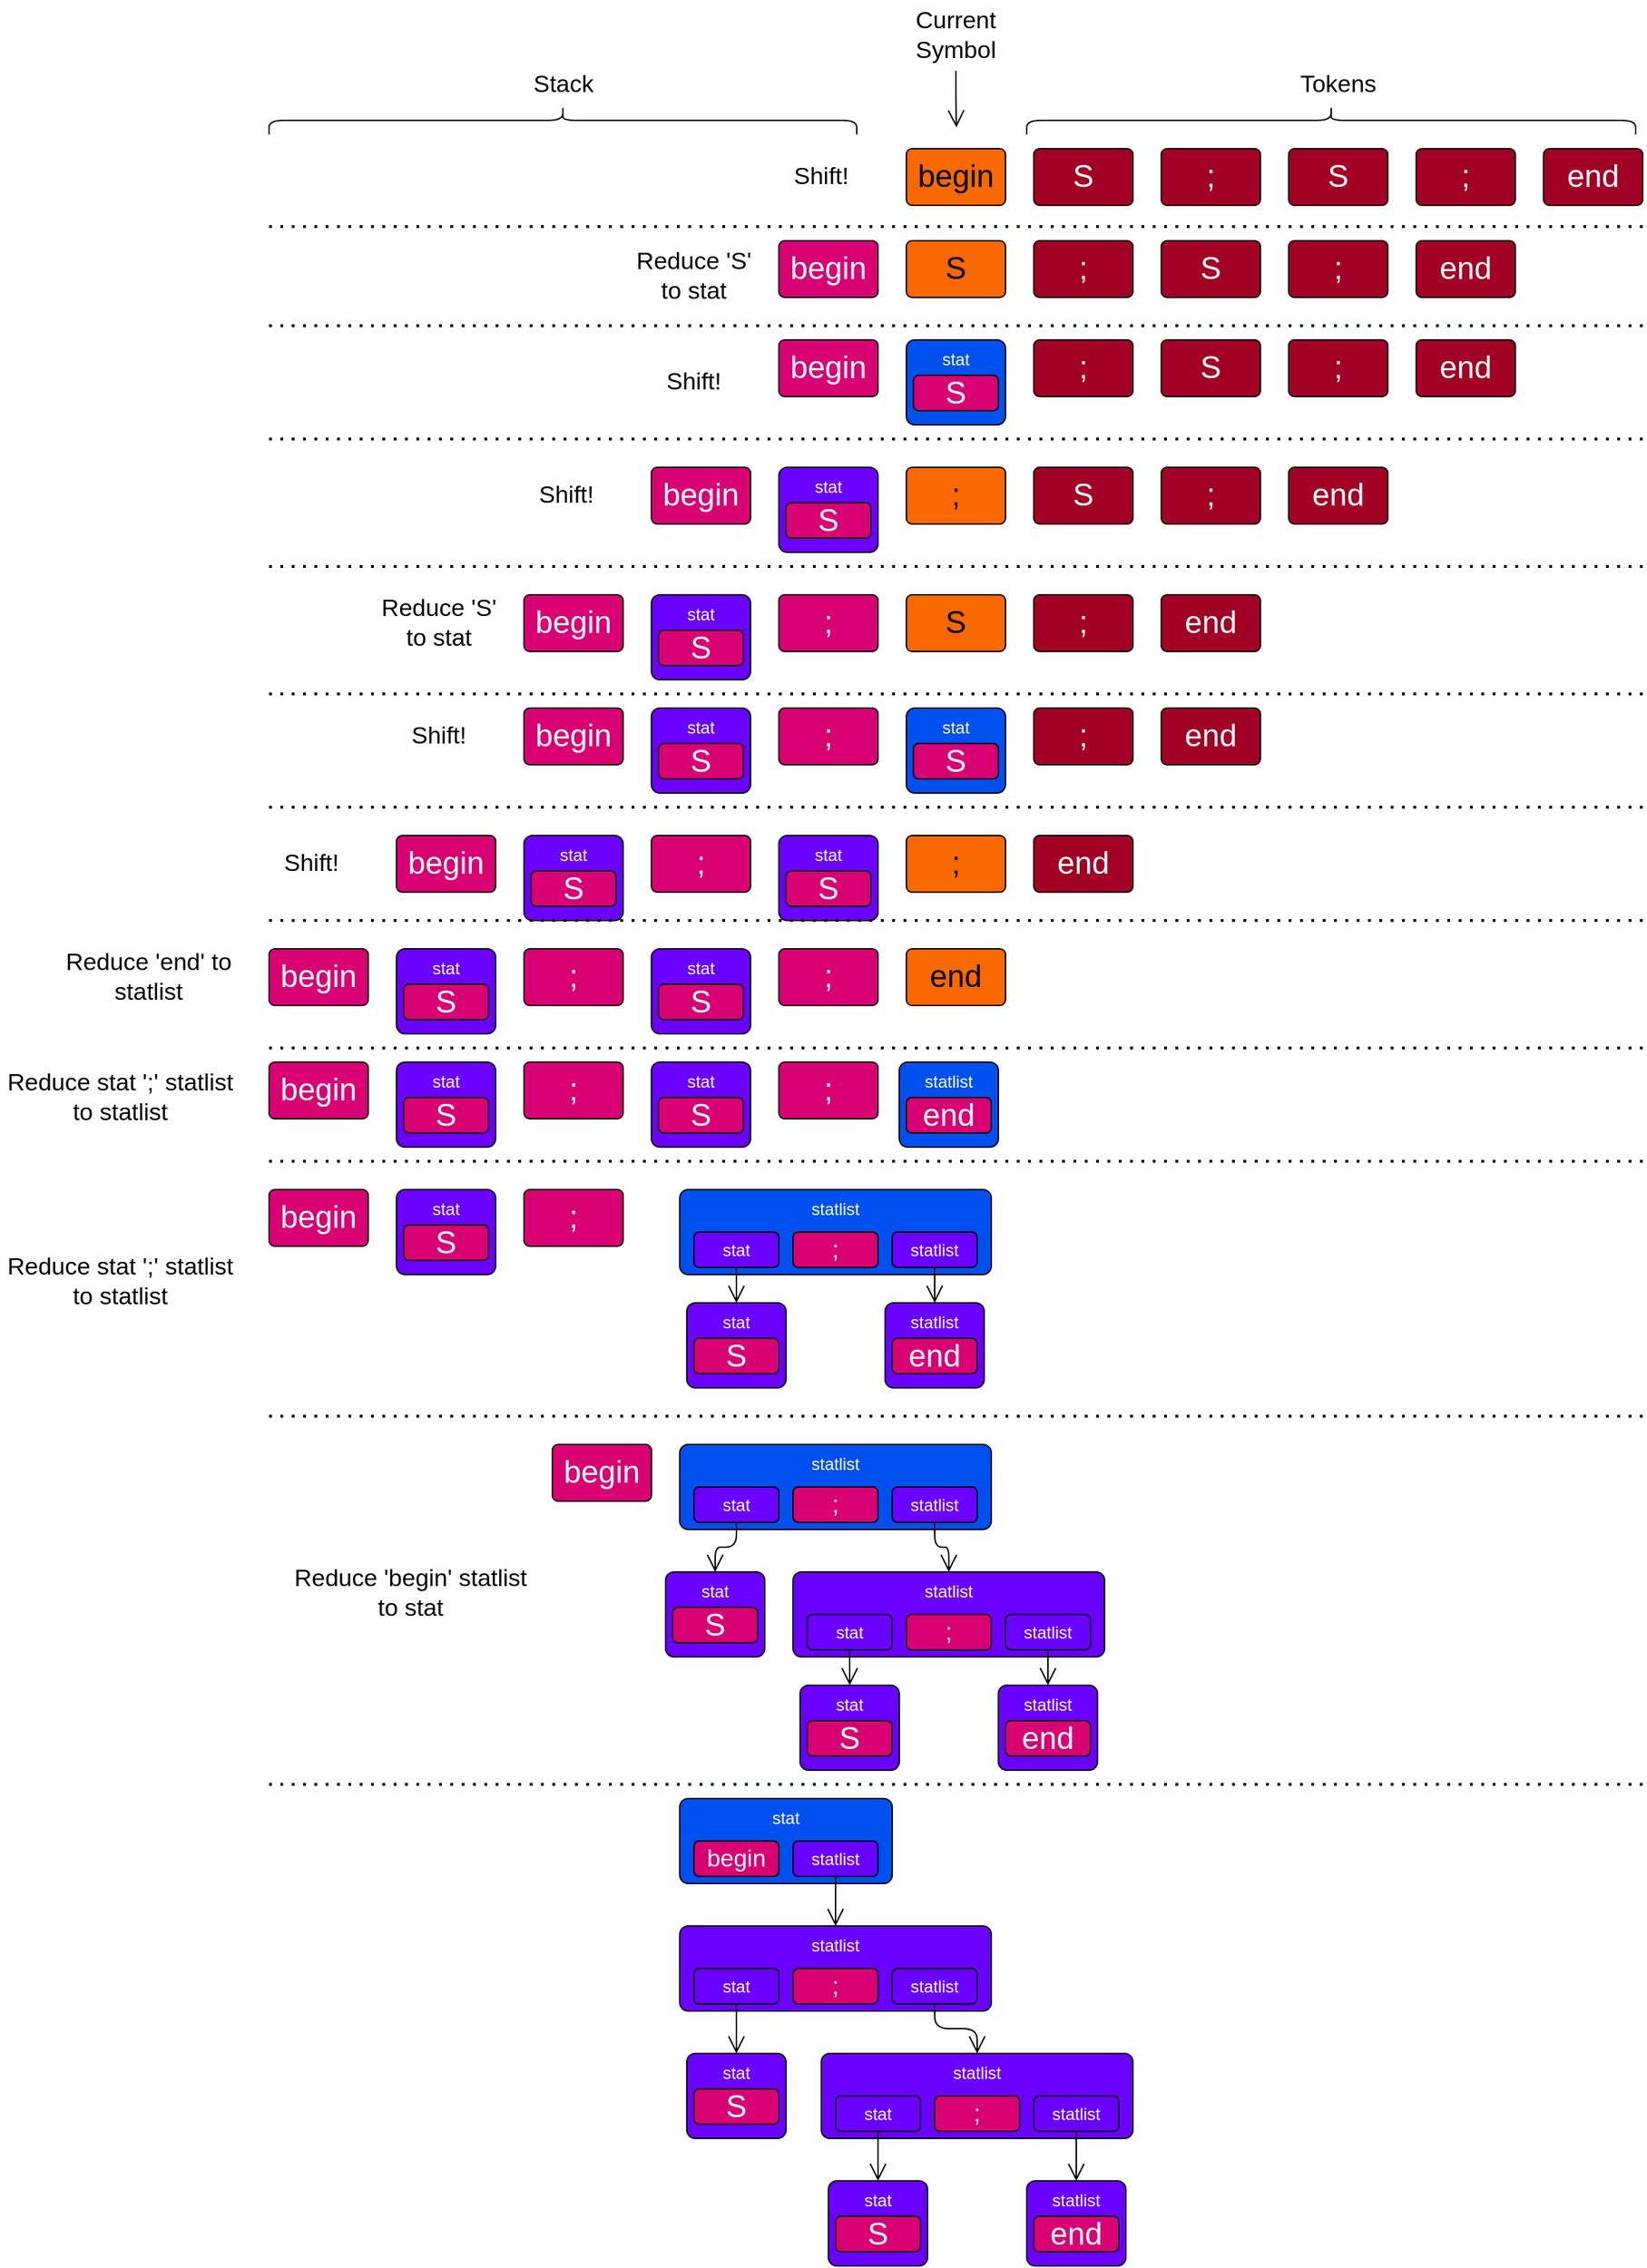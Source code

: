 <mxfile>
    <diagram id="eis0ousjy2yVJXxXQW8T" name="Page-1">
        <mxGraphModel dx="2656" dy="2650" grid="1" gridSize="10" guides="1" tooltips="1" connect="1" arrows="1" fold="1" page="1" pageScale="1" pageWidth="850" pageHeight="1100" math="0" shadow="0">
            <root>
                <mxCell id="0"/>
                <mxCell id="1" parent="0"/>
                <mxCell id="3" value="begin" style="rounded=1;whiteSpace=wrap;html=1;verticalAlign=middle;arcSize=10;fillColor=#fa6800;fontColor=#000000;fontSize=22;strokeColor=#000000;" vertex="1" parent="1">
                    <mxGeometry x="330" y="35" width="70" height="40" as="geometry"/>
                </mxCell>
                <mxCell id="4" value="S" style="rounded=1;whiteSpace=wrap;html=1;verticalAlign=middle;arcSize=10;fillColor=#a20025;fontColor=#ffffff;fontSize=22;strokeColor=#000000;" vertex="1" parent="1">
                    <mxGeometry x="420" y="35" width="70" height="40" as="geometry"/>
                </mxCell>
                <mxCell id="5" value=";" style="rounded=1;whiteSpace=wrap;html=1;verticalAlign=middle;arcSize=10;fillColor=#a20025;fontColor=#ffffff;fontSize=22;strokeColor=#000000;" vertex="1" parent="1">
                    <mxGeometry x="510" y="35" width="70" height="40" as="geometry"/>
                </mxCell>
                <mxCell id="6" value="S" style="rounded=1;whiteSpace=wrap;html=1;verticalAlign=middle;arcSize=10;fillColor=#a20025;fontColor=#ffffff;fontSize=22;strokeColor=#000000;" vertex="1" parent="1">
                    <mxGeometry x="600" y="35" width="70" height="40" as="geometry"/>
                </mxCell>
                <mxCell id="7" value=";" style="rounded=1;whiteSpace=wrap;html=1;verticalAlign=middle;arcSize=10;fillColor=#a20025;fontColor=#ffffff;fontSize=22;strokeColor=#000000;" vertex="1" parent="1">
                    <mxGeometry x="690" y="35" width="70" height="40" as="geometry"/>
                </mxCell>
                <mxCell id="8" value="end" style="rounded=1;whiteSpace=wrap;html=1;verticalAlign=middle;arcSize=10;fillColor=#a20025;fontColor=#ffffff;fontSize=22;strokeColor=#000000;" vertex="1" parent="1">
                    <mxGeometry x="780" y="35" width="70" height="40" as="geometry"/>
                </mxCell>
                <mxCell id="9" value="" style="shape=curlyBracket;whiteSpace=wrap;html=1;rounded=1;flipH=1;fontSize=17;verticalAlign=middle;rotation=-90;strokeColor=#000000;" vertex="1" parent="1">
                    <mxGeometry x="620" y="-200" width="20" height="430" as="geometry"/>
                </mxCell>
                <mxCell id="10" value="Tokens" style="text;html=1;fillColor=none;align=center;verticalAlign=middle;whiteSpace=wrap;rounded=0;fontSize=17;" vertex="1" parent="1">
                    <mxGeometry x="605" y="-20" width="60" height="20" as="geometry"/>
                </mxCell>
                <mxCell id="11" value="Stack" style="text;html=1;fillColor=none;align=center;verticalAlign=middle;whiteSpace=wrap;rounded=0;fontSize=17;" vertex="1" parent="1">
                    <mxGeometry x="57.5" y="-20" width="60" height="20" as="geometry"/>
                </mxCell>
                <mxCell id="12" value="" style="shape=curlyBracket;whiteSpace=wrap;html=1;rounded=1;flipH=1;fontSize=17;verticalAlign=middle;rotation=-90;strokeColor=#000000;" vertex="1" parent="1">
                    <mxGeometry x="77.5" y="-192.5" width="20" height="415" as="geometry"/>
                </mxCell>
                <mxCell id="13" value="begin" style="rounded=1;whiteSpace=wrap;html=1;verticalAlign=middle;arcSize=10;fillColor=#d80073;fontColor=#ffffff;fontSize=22;strokeColor=#000000;" vertex="1" parent="1">
                    <mxGeometry x="240" y="100" width="70" height="40" as="geometry"/>
                </mxCell>
                <mxCell id="14" value="S" style="rounded=1;whiteSpace=wrap;html=1;verticalAlign=middle;arcSize=10;fillColor=#fa6800;fontColor=#000000;fontSize=22;strokeColor=#000000;" vertex="1" parent="1">
                    <mxGeometry x="330" y="100" width="70" height="40" as="geometry"/>
                </mxCell>
                <mxCell id="15" value=";" style="rounded=1;whiteSpace=wrap;html=1;verticalAlign=middle;arcSize=10;fillColor=#a20025;fontColor=#ffffff;fontSize=22;strokeColor=#000000;" vertex="1" parent="1">
                    <mxGeometry x="420" y="100" width="70" height="40" as="geometry"/>
                </mxCell>
                <mxCell id="16" value="S" style="rounded=1;whiteSpace=wrap;html=1;verticalAlign=middle;arcSize=10;fillColor=#a20025;fontColor=#ffffff;fontSize=22;strokeColor=#000000;" vertex="1" parent="1">
                    <mxGeometry x="510" y="100" width="70" height="40" as="geometry"/>
                </mxCell>
                <mxCell id="17" value=";" style="rounded=1;whiteSpace=wrap;html=1;verticalAlign=middle;arcSize=10;fillColor=#a20025;fontColor=#ffffff;fontSize=22;strokeColor=#000000;" vertex="1" parent="1">
                    <mxGeometry x="600" y="100" width="70" height="40" as="geometry"/>
                </mxCell>
                <mxCell id="18" value="end" style="rounded=1;whiteSpace=wrap;html=1;verticalAlign=middle;arcSize=10;fillColor=#a20025;fontColor=#ffffff;fontSize=22;strokeColor=#000000;" vertex="1" parent="1">
                    <mxGeometry x="690" y="100" width="70" height="40" as="geometry"/>
                </mxCell>
                <mxCell id="19" value="begin" style="rounded=1;whiteSpace=wrap;html=1;verticalAlign=middle;arcSize=10;fillColor=#d80073;fontColor=#ffffff;fontSize=22;strokeColor=#000000;" vertex="1" parent="1">
                    <mxGeometry x="240" y="170" width="70" height="40" as="geometry"/>
                </mxCell>
                <mxCell id="21" value=";" style="rounded=1;whiteSpace=wrap;html=1;verticalAlign=middle;arcSize=10;fillColor=#a20025;fontColor=#ffffff;fontSize=22;strokeColor=#000000;" vertex="1" parent="1">
                    <mxGeometry x="420" y="170" width="70" height="40" as="geometry"/>
                </mxCell>
                <mxCell id="22" value="S" style="rounded=1;whiteSpace=wrap;html=1;verticalAlign=middle;arcSize=10;fillColor=#a20025;fontColor=#ffffff;fontSize=22;strokeColor=#000000;" vertex="1" parent="1">
                    <mxGeometry x="510" y="170" width="70" height="40" as="geometry"/>
                </mxCell>
                <mxCell id="23" value=";" style="rounded=1;whiteSpace=wrap;html=1;verticalAlign=middle;arcSize=10;fillColor=#a20025;fontColor=#ffffff;fontSize=22;strokeColor=#000000;" vertex="1" parent="1">
                    <mxGeometry x="600" y="170" width="70" height="40" as="geometry"/>
                </mxCell>
                <mxCell id="24" value="end" style="rounded=1;whiteSpace=wrap;html=1;verticalAlign=middle;arcSize=10;fillColor=#a20025;fontColor=#ffffff;fontSize=22;strokeColor=#000000;" vertex="1" parent="1">
                    <mxGeometry x="690" y="170" width="70" height="40" as="geometry"/>
                </mxCell>
                <mxCell id="25" value="stat" style="rounded=1;whiteSpace=wrap;html=1;verticalAlign=top;arcSize=10;fillColor=#0050ef;fontColor=#ffffff;strokeColor=#000000;" vertex="1" parent="1">
                    <mxGeometry x="330" y="170" width="70" height="60" as="geometry"/>
                </mxCell>
                <mxCell id="26" value="S" style="rounded=1;whiteSpace=wrap;html=1;fillColor=#d80073;fontColor=#ffffff;fontSize=22;strokeColor=#000000;" vertex="1" parent="1">
                    <mxGeometry x="335" y="195" width="60" height="25" as="geometry"/>
                </mxCell>
                <mxCell id="27" value="begin" style="rounded=1;whiteSpace=wrap;html=1;verticalAlign=middle;arcSize=10;fillColor=#d80073;fontColor=#ffffff;fontSize=22;strokeColor=#000000;" vertex="1" parent="1">
                    <mxGeometry x="150" y="260" width="70" height="40" as="geometry"/>
                </mxCell>
                <mxCell id="28" value=";" style="rounded=1;whiteSpace=wrap;html=1;verticalAlign=middle;arcSize=10;fillColor=#fa6800;fontColor=#000000;fontSize=22;strokeColor=#000000;" vertex="1" parent="1">
                    <mxGeometry x="330" y="260" width="70" height="40" as="geometry"/>
                </mxCell>
                <mxCell id="29" value="S" style="rounded=1;whiteSpace=wrap;html=1;verticalAlign=middle;arcSize=10;fillColor=#a20025;fontColor=#ffffff;fontSize=22;strokeColor=#000000;" vertex="1" parent="1">
                    <mxGeometry x="420" y="260" width="70" height="40" as="geometry"/>
                </mxCell>
                <mxCell id="30" value=";" style="rounded=1;whiteSpace=wrap;html=1;verticalAlign=middle;arcSize=10;fillColor=#a20025;fontColor=#ffffff;fontSize=22;strokeColor=#000000;" vertex="1" parent="1">
                    <mxGeometry x="510" y="260" width="70" height="40" as="geometry"/>
                </mxCell>
                <mxCell id="31" value="end" style="rounded=1;whiteSpace=wrap;html=1;verticalAlign=middle;arcSize=10;fillColor=#a20025;fontColor=#ffffff;fontSize=22;strokeColor=#000000;" vertex="1" parent="1">
                    <mxGeometry x="600" y="260" width="70" height="40" as="geometry"/>
                </mxCell>
                <mxCell id="32" value="stat" style="rounded=1;whiteSpace=wrap;html=1;verticalAlign=top;arcSize=10;fillColor=#6a00ff;fontColor=#ffffff;strokeColor=#000000;" vertex="1" parent="1">
                    <mxGeometry x="240" y="260" width="70" height="60" as="geometry"/>
                </mxCell>
                <mxCell id="33" value="S" style="rounded=1;whiteSpace=wrap;html=1;fillColor=#d80073;fontColor=#ffffff;fontSize=22;strokeColor=#000000;" vertex="1" parent="1">
                    <mxGeometry x="245" y="285" width="60" height="25" as="geometry"/>
                </mxCell>
                <mxCell id="34" value="begin" style="rounded=1;whiteSpace=wrap;html=1;verticalAlign=middle;arcSize=10;fillColor=#d80073;fontColor=#ffffff;fontSize=22;strokeColor=#000000;" vertex="1" parent="1">
                    <mxGeometry x="60" y="350" width="70" height="40" as="geometry"/>
                </mxCell>
                <mxCell id="35" value=";" style="rounded=1;whiteSpace=wrap;html=1;verticalAlign=middle;arcSize=10;fillColor=#d80073;fontColor=#ffffff;fontSize=22;strokeColor=#000000;" vertex="1" parent="1">
                    <mxGeometry x="240" y="350" width="70" height="40" as="geometry"/>
                </mxCell>
                <mxCell id="36" value="S" style="rounded=1;whiteSpace=wrap;html=1;verticalAlign=middle;arcSize=10;fillColor=#fa6800;fontColor=#000000;fontSize=22;strokeColor=#000000;" vertex="1" parent="1">
                    <mxGeometry x="330" y="350" width="70" height="40" as="geometry"/>
                </mxCell>
                <mxCell id="37" value=";" style="rounded=1;whiteSpace=wrap;html=1;verticalAlign=middle;arcSize=10;fillColor=#a20025;fontColor=#ffffff;fontSize=22;strokeColor=#000000;" vertex="1" parent="1">
                    <mxGeometry x="420" y="350" width="70" height="40" as="geometry"/>
                </mxCell>
                <mxCell id="38" value="end" style="rounded=1;whiteSpace=wrap;html=1;verticalAlign=middle;arcSize=10;fillColor=#a20025;fontColor=#ffffff;fontSize=22;strokeColor=#000000;" vertex="1" parent="1">
                    <mxGeometry x="510" y="350" width="70" height="40" as="geometry"/>
                </mxCell>
                <mxCell id="39" value="stat" style="rounded=1;whiteSpace=wrap;html=1;verticalAlign=top;arcSize=10;fillColor=#6a00ff;fontColor=#ffffff;strokeColor=#000000;" vertex="1" parent="1">
                    <mxGeometry x="150" y="350" width="70" height="60" as="geometry"/>
                </mxCell>
                <mxCell id="40" value="S" style="rounded=1;whiteSpace=wrap;html=1;fillColor=#d80073;fontColor=#ffffff;fontSize=22;strokeColor=#000000;" vertex="1" parent="1">
                    <mxGeometry x="155" y="375" width="60" height="25" as="geometry"/>
                </mxCell>
                <mxCell id="41" value="begin" style="rounded=1;whiteSpace=wrap;html=1;verticalAlign=middle;arcSize=10;fillColor=#d80073;fontColor=#ffffff;fontSize=22;strokeColor=#000000;" vertex="1" parent="1">
                    <mxGeometry x="60" y="430" width="70" height="40" as="geometry"/>
                </mxCell>
                <mxCell id="42" value=";" style="rounded=1;whiteSpace=wrap;html=1;verticalAlign=middle;arcSize=10;fillColor=#d80073;fontColor=#ffffff;fontSize=22;strokeColor=#000000;" vertex="1" parent="1">
                    <mxGeometry x="240" y="430" width="70" height="40" as="geometry"/>
                </mxCell>
                <mxCell id="44" value=";" style="rounded=1;whiteSpace=wrap;html=1;verticalAlign=middle;arcSize=10;fillColor=#a20025;fontColor=#ffffff;fontSize=22;strokeColor=#000000;" vertex="1" parent="1">
                    <mxGeometry x="420" y="430" width="70" height="40" as="geometry"/>
                </mxCell>
                <mxCell id="45" value="end" style="rounded=1;whiteSpace=wrap;html=1;verticalAlign=middle;arcSize=10;fillColor=#a20025;fontColor=#ffffff;fontSize=22;strokeColor=#000000;" vertex="1" parent="1">
                    <mxGeometry x="510" y="430" width="70" height="40" as="geometry"/>
                </mxCell>
                <mxCell id="46" value="stat" style="rounded=1;whiteSpace=wrap;html=1;verticalAlign=top;arcSize=10;fillColor=#6a00ff;fontColor=#ffffff;strokeColor=#000000;" vertex="1" parent="1">
                    <mxGeometry x="150" y="430" width="70" height="60" as="geometry"/>
                </mxCell>
                <mxCell id="47" value="S" style="rounded=1;whiteSpace=wrap;html=1;fillColor=#d80073;fontColor=#ffffff;fontSize=22;strokeColor=#000000;" vertex="1" parent="1">
                    <mxGeometry x="155" y="455" width="60" height="25" as="geometry"/>
                </mxCell>
                <mxCell id="48" value="stat" style="rounded=1;whiteSpace=wrap;html=1;verticalAlign=top;arcSize=10;fillColor=#0050ef;fontColor=#ffffff;strokeColor=#000000;" vertex="1" parent="1">
                    <mxGeometry x="330" y="430" width="70" height="60" as="geometry"/>
                </mxCell>
                <mxCell id="49" value="S" style="rounded=1;whiteSpace=wrap;html=1;fillColor=#d80073;fontColor=#ffffff;fontSize=22;strokeColor=#000000;" vertex="1" parent="1">
                    <mxGeometry x="335" y="455" width="60" height="25" as="geometry"/>
                </mxCell>
                <mxCell id="50" value="begin" style="rounded=1;whiteSpace=wrap;html=1;verticalAlign=middle;arcSize=10;fillColor=#d80073;fontColor=#ffffff;fontSize=22;strokeColor=#000000;" vertex="1" parent="1">
                    <mxGeometry x="-30" y="520" width="70" height="40" as="geometry"/>
                </mxCell>
                <mxCell id="51" value=";" style="rounded=1;whiteSpace=wrap;html=1;verticalAlign=middle;arcSize=10;fillColor=#d80073;fontColor=#ffffff;fontSize=22;strokeColor=#000000;" vertex="1" parent="1">
                    <mxGeometry x="150" y="520" width="70" height="40" as="geometry"/>
                </mxCell>
                <mxCell id="52" value=";" style="rounded=1;whiteSpace=wrap;html=1;verticalAlign=middle;arcSize=10;fillColor=#fa6800;fontColor=#000000;fontSize=22;strokeColor=#000000;" vertex="1" parent="1">
                    <mxGeometry x="330" y="520" width="70" height="40" as="geometry"/>
                </mxCell>
                <mxCell id="53" value="end" style="rounded=1;whiteSpace=wrap;html=1;verticalAlign=middle;arcSize=10;fillColor=#a20025;fontColor=#ffffff;fontSize=22;strokeColor=#000000;" vertex="1" parent="1">
                    <mxGeometry x="420" y="520" width="70" height="40" as="geometry"/>
                </mxCell>
                <mxCell id="54" value="stat" style="rounded=1;whiteSpace=wrap;html=1;verticalAlign=top;arcSize=10;fillColor=#6a00ff;fontColor=#ffffff;strokeColor=#000000;" vertex="1" parent="1">
                    <mxGeometry x="60" y="520" width="70" height="60" as="geometry"/>
                </mxCell>
                <mxCell id="55" value="S" style="rounded=1;whiteSpace=wrap;html=1;fillColor=#d80073;fontColor=#ffffff;fontSize=22;strokeColor=#000000;" vertex="1" parent="1">
                    <mxGeometry x="65" y="545" width="60" height="25" as="geometry"/>
                </mxCell>
                <mxCell id="56" value="stat" style="rounded=1;whiteSpace=wrap;html=1;verticalAlign=top;arcSize=10;fillColor=#6a00ff;fontColor=#ffffff;strokeColor=#000000;" vertex="1" parent="1">
                    <mxGeometry x="240" y="520" width="70" height="60" as="geometry"/>
                </mxCell>
                <mxCell id="57" value="S" style="rounded=1;whiteSpace=wrap;html=1;fillColor=#d80073;fontColor=#ffffff;fontSize=22;strokeColor=#000000;" vertex="1" parent="1">
                    <mxGeometry x="245" y="545" width="60" height="25" as="geometry"/>
                </mxCell>
                <mxCell id="58" value="begin" style="rounded=1;whiteSpace=wrap;html=1;verticalAlign=middle;arcSize=10;fillColor=#d80073;fontColor=#ffffff;fontSize=22;strokeColor=#000000;" vertex="1" parent="1">
                    <mxGeometry x="-120" y="600" width="70" height="40" as="geometry"/>
                </mxCell>
                <mxCell id="59" value=";" style="rounded=1;whiteSpace=wrap;html=1;verticalAlign=middle;arcSize=10;fillColor=#d80073;fontColor=#ffffff;fontSize=22;strokeColor=#000000;" vertex="1" parent="1">
                    <mxGeometry x="60" y="600" width="70" height="40" as="geometry"/>
                </mxCell>
                <mxCell id="60" value=";" style="rounded=1;whiteSpace=wrap;html=1;verticalAlign=middle;arcSize=10;fillColor=#d80073;fontColor=#ffffff;fontSize=22;strokeColor=#000000;" vertex="1" parent="1">
                    <mxGeometry x="240" y="600" width="70" height="40" as="geometry"/>
                </mxCell>
                <mxCell id="61" value="end" style="rounded=1;whiteSpace=wrap;html=1;verticalAlign=middle;arcSize=10;fillColor=#fa6800;fontColor=#000000;fontSize=22;strokeColor=#000000;" vertex="1" parent="1">
                    <mxGeometry x="330" y="600" width="70" height="40" as="geometry"/>
                </mxCell>
                <mxCell id="62" value="stat" style="rounded=1;whiteSpace=wrap;html=1;verticalAlign=top;arcSize=10;fillColor=#6a00ff;fontColor=#ffffff;strokeColor=#000000;" vertex="1" parent="1">
                    <mxGeometry x="-30" y="600" width="70" height="60" as="geometry"/>
                </mxCell>
                <mxCell id="63" value="S" style="rounded=1;whiteSpace=wrap;html=1;fillColor=#d80073;fontColor=#ffffff;fontSize=22;strokeColor=#000000;" vertex="1" parent="1">
                    <mxGeometry x="-25" y="625" width="60" height="25" as="geometry"/>
                </mxCell>
                <mxCell id="64" value="stat" style="rounded=1;whiteSpace=wrap;html=1;verticalAlign=top;arcSize=10;fillColor=#6a00ff;fontColor=#ffffff;strokeColor=#000000;" vertex="1" parent="1">
                    <mxGeometry x="150" y="600" width="70" height="60" as="geometry"/>
                </mxCell>
                <mxCell id="65" value="S" style="rounded=1;whiteSpace=wrap;html=1;fillColor=#d80073;fontColor=#ffffff;fontSize=22;strokeColor=#000000;" vertex="1" parent="1">
                    <mxGeometry x="155" y="625" width="60" height="25" as="geometry"/>
                </mxCell>
                <mxCell id="66" value="statlist" style="rounded=1;whiteSpace=wrap;html=1;verticalAlign=top;arcSize=10;fillColor=#0050ef;fontColor=#ffffff;strokeColor=#000000;" vertex="1" parent="1">
                    <mxGeometry x="325" y="680" width="70" height="60" as="geometry"/>
                </mxCell>
                <mxCell id="67" value="end" style="rounded=1;whiteSpace=wrap;html=1;fillColor=#d80073;fontColor=#ffffff;fontSize=22;strokeColor=#000000;" vertex="1" parent="1">
                    <mxGeometry x="330" y="705" width="60" height="25" as="geometry"/>
                </mxCell>
                <mxCell id="68" value="begin" style="rounded=1;whiteSpace=wrap;html=1;verticalAlign=middle;arcSize=10;fillColor=#d80073;fontColor=#ffffff;fontSize=22;strokeColor=#000000;" vertex="1" parent="1">
                    <mxGeometry x="-120" y="680" width="70" height="40" as="geometry"/>
                </mxCell>
                <mxCell id="69" value=";" style="rounded=1;whiteSpace=wrap;html=1;verticalAlign=middle;arcSize=10;fillColor=#d80073;fontColor=#ffffff;fontSize=22;strokeColor=#000000;" vertex="1" parent="1">
                    <mxGeometry x="60" y="680" width="70" height="40" as="geometry"/>
                </mxCell>
                <mxCell id="70" value=";" style="rounded=1;whiteSpace=wrap;html=1;verticalAlign=middle;arcSize=10;fillColor=#d80073;fontColor=#ffffff;fontSize=22;strokeColor=#000000;" vertex="1" parent="1">
                    <mxGeometry x="240" y="680" width="70" height="40" as="geometry"/>
                </mxCell>
                <mxCell id="71" value="stat" style="rounded=1;whiteSpace=wrap;html=1;verticalAlign=top;arcSize=10;fillColor=#6a00ff;fontColor=#ffffff;strokeColor=#000000;" vertex="1" parent="1">
                    <mxGeometry x="-30" y="680" width="70" height="60" as="geometry"/>
                </mxCell>
                <mxCell id="72" value="S" style="rounded=1;whiteSpace=wrap;html=1;fillColor=#d80073;fontColor=#ffffff;fontSize=22;strokeColor=#000000;" vertex="1" parent="1">
                    <mxGeometry x="-25" y="705" width="60" height="25" as="geometry"/>
                </mxCell>
                <mxCell id="73" value="stat" style="rounded=1;whiteSpace=wrap;html=1;verticalAlign=top;arcSize=10;fillColor=#6a00ff;fontColor=#ffffff;strokeColor=#000000;" vertex="1" parent="1">
                    <mxGeometry x="150" y="680" width="70" height="60" as="geometry"/>
                </mxCell>
                <mxCell id="74" value="S" style="rounded=1;whiteSpace=wrap;html=1;fillColor=#d80073;fontColor=#ffffff;fontSize=22;strokeColor=#000000;" vertex="1" parent="1">
                    <mxGeometry x="155" y="705" width="60" height="25" as="geometry"/>
                </mxCell>
                <mxCell id="77" value="begin" style="rounded=1;whiteSpace=wrap;html=1;verticalAlign=middle;arcSize=10;fillColor=#d80073;fontColor=#ffffff;fontSize=22;strokeColor=#000000;" vertex="1" parent="1">
                    <mxGeometry x="-120" y="770" width="70" height="40" as="geometry"/>
                </mxCell>
                <mxCell id="78" value=";" style="rounded=1;whiteSpace=wrap;html=1;verticalAlign=middle;arcSize=10;fillColor=#d80073;fontColor=#ffffff;fontSize=22;strokeColor=#000000;" vertex="1" parent="1">
                    <mxGeometry x="60" y="770" width="70" height="40" as="geometry"/>
                </mxCell>
                <mxCell id="80" value="stat" style="rounded=1;whiteSpace=wrap;html=1;verticalAlign=top;arcSize=10;fillColor=#6a00ff;fontColor=#ffffff;strokeColor=#000000;" vertex="1" parent="1">
                    <mxGeometry x="-30" y="770" width="70" height="60" as="geometry"/>
                </mxCell>
                <mxCell id="81" value="S" style="rounded=1;whiteSpace=wrap;html=1;fillColor=#d80073;fontColor=#ffffff;fontSize=22;strokeColor=#000000;" vertex="1" parent="1">
                    <mxGeometry x="-25" y="795" width="60" height="25" as="geometry"/>
                </mxCell>
                <mxCell id="84" value="statlist" style="rounded=1;whiteSpace=wrap;html=1;verticalAlign=top;arcSize=10;fillColor=#0050ef;fontColor=#ffffff;strokeColor=#000000;" vertex="1" parent="1">
                    <mxGeometry x="170" y="770" width="220" height="60" as="geometry"/>
                </mxCell>
                <mxCell id="93" style="edgeStyle=none;html=1;exitX=0.5;exitY=1;exitDx=0;exitDy=0;entryX=0.5;entryY=0;entryDx=0;entryDy=0;endArrow=open;endFill=0;endSize=10;strokeColor=#000000;" edge="1" parent="1" source="85" target="91">
                    <mxGeometry relative="1" as="geometry"/>
                </mxCell>
                <mxCell id="85" value="stat" style="rounded=1;whiteSpace=wrap;html=1;fillColor=#6a00ff;fontColor=#ffffff;strokeColor=#000000;" vertex="1" parent="1">
                    <mxGeometry x="180" y="800" width="60" height="25" as="geometry"/>
                </mxCell>
                <mxCell id="86" value=";" style="rounded=1;whiteSpace=wrap;html=1;fillColor=#d80073;fontColor=#ffffff;fontSize=17;strokeColor=#000000;" vertex="1" parent="1">
                    <mxGeometry x="250" y="800" width="60" height="25" as="geometry"/>
                </mxCell>
                <mxCell id="90" style="edgeStyle=none;html=1;exitX=0.5;exitY=1;exitDx=0;exitDy=0;entryX=0.5;entryY=0;entryDx=0;entryDy=0;endArrow=open;endFill=0;endSize=10;strokeColor=#000000;" edge="1" parent="1" source="87" target="88">
                    <mxGeometry relative="1" as="geometry"/>
                </mxCell>
                <mxCell id="87" value="statlist" style="rounded=1;whiteSpace=wrap;html=1;fillColor=#6a00ff;fontColor=#ffffff;strokeColor=#000000;" vertex="1" parent="1">
                    <mxGeometry x="320" y="800" width="60" height="25" as="geometry"/>
                </mxCell>
                <mxCell id="88" value="statlist" style="rounded=1;whiteSpace=wrap;html=1;verticalAlign=top;arcSize=10;fillColor=#6a00ff;fontColor=#ffffff;strokeColor=#000000;" vertex="1" parent="1">
                    <mxGeometry x="315" y="850" width="70" height="60" as="geometry"/>
                </mxCell>
                <mxCell id="89" value="end" style="rounded=1;whiteSpace=wrap;html=1;fillColor=#d80073;fontColor=#ffffff;fontSize=22;strokeColor=#000000;" vertex="1" parent="1">
                    <mxGeometry x="320" y="875" width="60" height="25" as="geometry"/>
                </mxCell>
                <mxCell id="91" value="stat" style="rounded=1;whiteSpace=wrap;html=1;verticalAlign=top;arcSize=10;fillColor=#6a00ff;fontColor=#ffffff;strokeColor=#000000;" vertex="1" parent="1">
                    <mxGeometry x="175" y="850" width="70" height="60" as="geometry"/>
                </mxCell>
                <mxCell id="92" value="S" style="rounded=1;whiteSpace=wrap;html=1;fillColor=#d80073;fontColor=#ffffff;fontSize=22;strokeColor=#000000;" vertex="1" parent="1">
                    <mxGeometry x="180" y="875" width="60" height="25" as="geometry"/>
                </mxCell>
                <mxCell id="94" value="begin" style="rounded=1;whiteSpace=wrap;html=1;verticalAlign=middle;arcSize=10;fillColor=#d80073;fontColor=#ffffff;fontSize=22;strokeColor=#000000;" vertex="1" parent="1">
                    <mxGeometry x="80" y="950" width="70" height="40" as="geometry"/>
                </mxCell>
                <mxCell id="98" value="statlist" style="rounded=1;whiteSpace=wrap;html=1;verticalAlign=top;arcSize=10;fillColor=#6a00ff;fontColor=#ffffff;strokeColor=#000000;" vertex="1" parent="1">
                    <mxGeometry x="250" y="1040" width="220" height="60" as="geometry"/>
                </mxCell>
                <mxCell id="99" style="edgeStyle=none;html=1;exitX=0.5;exitY=1;exitDx=0;exitDy=0;entryX=0.5;entryY=0;entryDx=0;entryDy=0;endArrow=open;endFill=0;endSize=10;strokeColor=#000000;" edge="1" parent="1" source="100" target="106">
                    <mxGeometry relative="1" as="geometry"/>
                </mxCell>
                <mxCell id="100" value="stat" style="rounded=1;whiteSpace=wrap;html=1;fillColor=#6a00ff;fontColor=#ffffff;strokeColor=#000000;" vertex="1" parent="1">
                    <mxGeometry x="260" y="1070" width="60" height="25" as="geometry"/>
                </mxCell>
                <mxCell id="101" value=";" style="rounded=1;whiteSpace=wrap;html=1;fillColor=#d80073;fontColor=#ffffff;fontSize=17;strokeColor=#000000;" vertex="1" parent="1">
                    <mxGeometry x="330" y="1070" width="60" height="25" as="geometry"/>
                </mxCell>
                <mxCell id="102" style="edgeStyle=none;html=1;exitX=0.5;exitY=1;exitDx=0;exitDy=0;entryX=0.5;entryY=0;entryDx=0;entryDy=0;endArrow=open;endFill=0;endSize=10;strokeColor=#000000;" edge="1" parent="1" source="103" target="104">
                    <mxGeometry relative="1" as="geometry"/>
                </mxCell>
                <mxCell id="103" value="statlist" style="rounded=1;whiteSpace=wrap;html=1;fillColor=#6a00ff;fontColor=#ffffff;strokeColor=#000000;" vertex="1" parent="1">
                    <mxGeometry x="400" y="1070" width="60" height="25" as="geometry"/>
                </mxCell>
                <mxCell id="104" value="statlist" style="rounded=1;whiteSpace=wrap;html=1;verticalAlign=top;arcSize=10;fillColor=#6a00ff;fontColor=#ffffff;strokeColor=#000000;" vertex="1" parent="1">
                    <mxGeometry x="395" y="1120" width="70" height="60" as="geometry"/>
                </mxCell>
                <mxCell id="105" value="end" style="rounded=1;whiteSpace=wrap;html=1;fillColor=#d80073;fontColor=#ffffff;fontSize=22;strokeColor=#000000;" vertex="1" parent="1">
                    <mxGeometry x="400" y="1145" width="60" height="25" as="geometry"/>
                </mxCell>
                <mxCell id="106" value="stat" style="rounded=1;whiteSpace=wrap;html=1;verticalAlign=top;arcSize=10;fillColor=#6a00ff;fontColor=#ffffff;strokeColor=#000000;" vertex="1" parent="1">
                    <mxGeometry x="255" y="1120" width="70" height="60" as="geometry"/>
                </mxCell>
                <mxCell id="107" value="S" style="rounded=1;whiteSpace=wrap;html=1;fillColor=#d80073;fontColor=#ffffff;fontSize=22;strokeColor=#000000;" vertex="1" parent="1">
                    <mxGeometry x="260" y="1145" width="60" height="25" as="geometry"/>
                </mxCell>
                <mxCell id="108" value="statlist" style="rounded=1;whiteSpace=wrap;html=1;verticalAlign=top;arcSize=10;fillColor=#0050ef;fontColor=#ffffff;strokeColor=#000000;" vertex="1" parent="1">
                    <mxGeometry x="170" y="950" width="220" height="60" as="geometry"/>
                </mxCell>
                <mxCell id="109" style="edgeStyle=orthogonalEdgeStyle;html=1;exitX=0.5;exitY=1;exitDx=0;exitDy=0;entryX=0.5;entryY=0;entryDx=0;entryDy=0;endArrow=open;endFill=0;endSize=10;strokeColor=#000000;" edge="1" parent="1" source="110" target="116">
                    <mxGeometry relative="1" as="geometry"/>
                </mxCell>
                <mxCell id="110" value="stat" style="rounded=1;whiteSpace=wrap;html=1;fillColor=#6a00ff;fontColor=#ffffff;strokeColor=#000000;" vertex="1" parent="1">
                    <mxGeometry x="180" y="980" width="60" height="25" as="geometry"/>
                </mxCell>
                <mxCell id="111" value=";" style="rounded=1;whiteSpace=wrap;html=1;fillColor=#d80073;fontColor=#ffffff;fontSize=17;strokeColor=#000000;" vertex="1" parent="1">
                    <mxGeometry x="250" y="980" width="60" height="25" as="geometry"/>
                </mxCell>
                <mxCell id="118" style="edgeStyle=orthogonalEdgeStyle;html=1;exitX=0.5;exitY=1;exitDx=0;exitDy=0;entryX=0.5;entryY=0;entryDx=0;entryDy=0;endArrow=open;endFill=0;endSize=10;strokeColor=#000000;" edge="1" parent="1" source="113" target="98">
                    <mxGeometry relative="1" as="geometry"/>
                </mxCell>
                <mxCell id="113" value="statlist" style="rounded=1;whiteSpace=wrap;html=1;fillColor=#6a00ff;fontColor=#ffffff;strokeColor=#000000;" vertex="1" parent="1">
                    <mxGeometry x="320" y="980" width="60" height="25" as="geometry"/>
                </mxCell>
                <mxCell id="116" value="stat" style="rounded=1;whiteSpace=wrap;html=1;verticalAlign=top;arcSize=10;fillColor=#6a00ff;fontColor=#ffffff;strokeColor=#000000;" vertex="1" parent="1">
                    <mxGeometry x="160" y="1040" width="70" height="60" as="geometry"/>
                </mxCell>
                <mxCell id="117" value="S" style="rounded=1;whiteSpace=wrap;html=1;fillColor=#d80073;fontColor=#ffffff;fontSize=22;strokeColor=#000000;" vertex="1" parent="1">
                    <mxGeometry x="165" y="1065" width="60" height="25" as="geometry"/>
                </mxCell>
                <mxCell id="138" value="statlist" style="rounded=1;whiteSpace=wrap;html=1;verticalAlign=top;arcSize=10;fillColor=#6a00ff;fontColor=#ffffff;strokeColor=#000000;" vertex="1" parent="1">
                    <mxGeometry x="170" y="1290" width="220" height="60" as="geometry"/>
                </mxCell>
                <mxCell id="139" style="edgeStyle=orthogonalEdgeStyle;html=1;exitX=0.5;exitY=1;exitDx=0;exitDy=0;entryX=0.5;entryY=0;entryDx=0;entryDy=0;fontSize=17;endArrow=open;endFill=0;endSize=10;strokeColor=#000000;" edge="1" parent="1" source="140" target="148">
                    <mxGeometry relative="1" as="geometry"/>
                </mxCell>
                <mxCell id="140" value="stat" style="rounded=1;whiteSpace=wrap;html=1;fillColor=#6a00ff;fontColor=#ffffff;strokeColor=#000000;" vertex="1" parent="1">
                    <mxGeometry x="180" y="1320" width="60" height="25" as="geometry"/>
                </mxCell>
                <mxCell id="141" value=";" style="rounded=1;whiteSpace=wrap;html=1;fillColor=#d80073;fontColor=#ffffff;fontSize=17;strokeColor=#000000;" vertex="1" parent="1">
                    <mxGeometry x="250" y="1320" width="60" height="25" as="geometry"/>
                </mxCell>
                <mxCell id="142" style="edgeStyle=orthogonalEdgeStyle;html=1;exitX=0.5;exitY=1;exitDx=0;exitDy=0;entryX=0.5;entryY=0;entryDx=0;entryDy=0;fontSize=17;endArrow=open;endFill=0;endSize=10;strokeColor=#000000;" edge="1" parent="1" source="143" target="150">
                    <mxGeometry relative="1" as="geometry"/>
                </mxCell>
                <mxCell id="143" value="statlist" style="rounded=1;whiteSpace=wrap;html=1;fillColor=#6a00ff;fontColor=#ffffff;strokeColor=#000000;" vertex="1" parent="1">
                    <mxGeometry x="320" y="1320" width="60" height="25" as="geometry"/>
                </mxCell>
                <mxCell id="144" value="stat" style="rounded=1;whiteSpace=wrap;html=1;verticalAlign=top;arcSize=10;fillColor=#0050ef;fontColor=#ffffff;strokeColor=#000000;" vertex="1" parent="1">
                    <mxGeometry x="170" y="1200" width="150" height="60" as="geometry"/>
                </mxCell>
                <mxCell id="145" value="begin" style="rounded=1;whiteSpace=wrap;html=1;fillColor=#d80073;fontColor=#ffffff;fontSize=17;verticalAlign=middle;strokeColor=#000000;" vertex="1" parent="1">
                    <mxGeometry x="180" y="1230" width="60" height="25" as="geometry"/>
                </mxCell>
                <mxCell id="146" style="edgeStyle=orthogonalEdgeStyle;html=1;exitX=0.5;exitY=1;exitDx=0;exitDy=0;entryX=0.5;entryY=0;entryDx=0;entryDy=0;fontSize=17;endArrow=open;endFill=0;endSize=10;strokeColor=#000000;" edge="1" parent="1" source="147" target="138">
                    <mxGeometry relative="1" as="geometry"/>
                </mxCell>
                <mxCell id="147" value="statlist" style="rounded=1;whiteSpace=wrap;html=1;fillColor=#6a00ff;fontColor=#ffffff;strokeColor=#000000;" vertex="1" parent="1">
                    <mxGeometry x="250" y="1230" width="60" height="25" as="geometry"/>
                </mxCell>
                <mxCell id="148" value="stat" style="rounded=1;whiteSpace=wrap;html=1;verticalAlign=top;arcSize=10;fillColor=#6a00ff;fontColor=#ffffff;strokeColor=#000000;" vertex="1" parent="1">
                    <mxGeometry x="175" y="1380" width="70" height="60" as="geometry"/>
                </mxCell>
                <mxCell id="149" value="S" style="rounded=1;whiteSpace=wrap;html=1;fillColor=#d80073;fontColor=#ffffff;fontSize=22;strokeColor=#000000;" vertex="1" parent="1">
                    <mxGeometry x="180" y="1405" width="60" height="25" as="geometry"/>
                </mxCell>
                <mxCell id="150" value="statlist" style="rounded=1;whiteSpace=wrap;html=1;verticalAlign=top;arcSize=10;fillColor=#6a00ff;fontColor=#ffffff;strokeColor=#000000;" vertex="1" parent="1">
                    <mxGeometry x="270" y="1380" width="220" height="60" as="geometry"/>
                </mxCell>
                <mxCell id="151" style="edgeStyle=orthogonalEdgeStyle;html=1;exitX=0.5;exitY=1;exitDx=0;exitDy=0;entryX=0.5;entryY=0;entryDx=0;entryDy=0;fontSize=17;endArrow=open;endFill=0;endSize=10;strokeColor=#000000;" edge="1" parent="1" source="152" target="156">
                    <mxGeometry relative="1" as="geometry"/>
                </mxCell>
                <mxCell id="152" value="stat" style="rounded=1;whiteSpace=wrap;html=1;fillColor=#6a00ff;fontColor=#ffffff;strokeColor=#000000;" vertex="1" parent="1">
                    <mxGeometry x="280" y="1410" width="60" height="25" as="geometry"/>
                </mxCell>
                <mxCell id="153" value=";" style="rounded=1;whiteSpace=wrap;html=1;fillColor=#d80073;fontColor=#ffffff;fontSize=17;strokeColor=#000000;" vertex="1" parent="1">
                    <mxGeometry x="350" y="1410" width="60" height="25" as="geometry"/>
                </mxCell>
                <mxCell id="154" style="edgeStyle=orthogonalEdgeStyle;html=1;exitX=0.5;exitY=1;exitDx=0;exitDy=0;entryX=0.5;entryY=0;entryDx=0;entryDy=0;fontSize=17;endArrow=open;endFill=0;endSize=10;strokeColor=#000000;" edge="1" parent="1" source="155" target="158">
                    <mxGeometry relative="1" as="geometry"/>
                </mxCell>
                <mxCell id="155" value="statlist" style="rounded=1;whiteSpace=wrap;html=1;fillColor=#6a00ff;fontColor=#ffffff;strokeColor=#000000;" vertex="1" parent="1">
                    <mxGeometry x="420" y="1410" width="60" height="25" as="geometry"/>
                </mxCell>
                <mxCell id="156" value="stat" style="rounded=1;whiteSpace=wrap;html=1;verticalAlign=top;arcSize=10;fillColor=#6a00ff;fontColor=#ffffff;strokeColor=#000000;" vertex="1" parent="1">
                    <mxGeometry x="275" y="1470" width="70" height="60" as="geometry"/>
                </mxCell>
                <mxCell id="157" value="S" style="rounded=1;whiteSpace=wrap;html=1;fillColor=#d80073;fontColor=#ffffff;fontSize=22;strokeColor=#000000;" vertex="1" parent="1">
                    <mxGeometry x="280" y="1495" width="60" height="25" as="geometry"/>
                </mxCell>
                <mxCell id="158" value="statlist" style="rounded=1;whiteSpace=wrap;html=1;verticalAlign=top;arcSize=10;fillColor=#6a00ff;fontColor=#ffffff;strokeColor=#000000;" vertex="1" parent="1">
                    <mxGeometry x="415" y="1470" width="70" height="60" as="geometry"/>
                </mxCell>
                <mxCell id="159" value="end" style="rounded=1;whiteSpace=wrap;html=1;fillColor=#d80073;fontColor=#ffffff;fontSize=22;strokeColor=#000000;" vertex="1" parent="1">
                    <mxGeometry x="420" y="1495" width="60" height="25" as="geometry"/>
                </mxCell>
                <mxCell id="174" style="edgeStyle=orthogonalEdgeStyle;html=1;exitX=0.5;exitY=1;exitDx=0;exitDy=0;endArrow=open;endFill=0;endSize=10;strokeColor=#000000;" edge="1" parent="1" source="173">
                    <mxGeometry relative="1" as="geometry">
                        <mxPoint x="365.333" y="20.0" as="targetPoint"/>
                    </mxGeometry>
                </mxCell>
                <mxCell id="173" value="Current Symbol" style="text;html=1;fillColor=none;align=center;verticalAlign=middle;whiteSpace=wrap;rounded=0;fontSize=17;" vertex="1" parent="1">
                    <mxGeometry x="335" y="-70" width="60" height="50" as="geometry"/>
                </mxCell>
                <mxCell id="175" value="Shift!" style="text;html=1;fillColor=none;align=center;verticalAlign=middle;whiteSpace=wrap;rounded=0;fontSize=17;" vertex="1" parent="1">
                    <mxGeometry x="240" y="30" width="60" height="50" as="geometry"/>
                </mxCell>
                <mxCell id="161" value="" style="endArrow=none;dashed=1;html=1;dashPattern=1 3;strokeWidth=2;fontSize=17;endSize=10;strokeColor=#000000;" edge="1" parent="1">
                    <mxGeometry x="-120" y="90" width="57.059" height="50" as="geometry">
                        <mxPoint x="850" y="90" as="sourcePoint"/>
                        <mxPoint x="-120" y="90" as="targetPoint"/>
                    </mxGeometry>
                </mxCell>
                <mxCell id="162" value="" style="endArrow=none;dashed=1;html=1;dashPattern=1 3;strokeWidth=2;fontSize=17;endSize=10;strokeColor=#000000;" edge="1" parent="1">
                    <mxGeometry x="-120" y="160" width="57.059" height="50" as="geometry">
                        <mxPoint x="850" y="160" as="sourcePoint"/>
                        <mxPoint x="-120" y="160" as="targetPoint"/>
                    </mxGeometry>
                </mxCell>
                <mxCell id="163" value="" style="endArrow=none;dashed=1;html=1;dashPattern=1 3;strokeWidth=2;fontSize=17;endSize=10;strokeColor=#000000;" edge="1" parent="1">
                    <mxGeometry x="-120" y="240" width="57.059" height="50" as="geometry">
                        <mxPoint x="850" y="240" as="sourcePoint"/>
                        <mxPoint x="-120" y="240" as="targetPoint"/>
                    </mxGeometry>
                </mxCell>
                <mxCell id="164" value="" style="endArrow=none;dashed=1;html=1;dashPattern=1 3;strokeWidth=2;fontSize=17;endSize=10;strokeColor=#000000;" edge="1" parent="1">
                    <mxGeometry x="-120" y="330" width="57.059" height="50" as="geometry">
                        <mxPoint x="850" y="330" as="sourcePoint"/>
                        <mxPoint x="-120" y="330" as="targetPoint"/>
                    </mxGeometry>
                </mxCell>
                <mxCell id="165" value="" style="endArrow=none;dashed=1;html=1;dashPattern=1 3;strokeWidth=2;fontSize=17;endSize=10;strokeColor=#000000;" edge="1" parent="1">
                    <mxGeometry x="-120" y="420" width="57.059" height="50" as="geometry">
                        <mxPoint x="850" y="420" as="sourcePoint"/>
                        <mxPoint x="-120" y="420" as="targetPoint"/>
                    </mxGeometry>
                </mxCell>
                <mxCell id="166" value="" style="endArrow=none;dashed=1;html=1;dashPattern=1 3;strokeWidth=2;fontSize=17;endSize=10;strokeColor=#000000;" edge="1" parent="1">
                    <mxGeometry x="-120" y="500" width="57.059" height="50" as="geometry">
                        <mxPoint x="850" y="500" as="sourcePoint"/>
                        <mxPoint x="-120" y="500" as="targetPoint"/>
                    </mxGeometry>
                </mxCell>
                <mxCell id="167" value="" style="endArrow=none;dashed=1;html=1;dashPattern=1 3;strokeWidth=2;fontSize=17;endSize=10;strokeColor=#000000;" edge="1" parent="1">
                    <mxGeometry x="-120" y="580" width="57.059" height="50" as="geometry">
                        <mxPoint x="850" y="580" as="sourcePoint"/>
                        <mxPoint x="-120" y="580" as="targetPoint"/>
                    </mxGeometry>
                </mxCell>
                <mxCell id="168" value="" style="endArrow=none;dashed=1;html=1;dashPattern=1 3;strokeWidth=2;fontSize=17;endSize=10;strokeColor=#000000;" edge="1" parent="1">
                    <mxGeometry x="-120" y="670" width="57.059" height="50" as="geometry">
                        <mxPoint x="850" y="670" as="sourcePoint"/>
                        <mxPoint x="-120" y="670" as="targetPoint"/>
                    </mxGeometry>
                </mxCell>
                <mxCell id="169" value="" style="endArrow=none;dashed=1;html=1;dashPattern=1 3;strokeWidth=2;fontSize=17;endSize=10;strokeColor=#000000;" edge="1" parent="1">
                    <mxGeometry x="-120" y="750" width="57.059" height="50" as="geometry">
                        <mxPoint x="850" y="750" as="sourcePoint"/>
                        <mxPoint x="-120" y="750" as="targetPoint"/>
                    </mxGeometry>
                </mxCell>
                <mxCell id="170" value="" style="endArrow=none;dashed=1;html=1;dashPattern=1 3;strokeWidth=2;fontSize=17;endSize=10;strokeColor=#000000;" edge="1" parent="1">
                    <mxGeometry x="-120" y="930" width="57.059" height="50" as="geometry">
                        <mxPoint x="850" y="930" as="sourcePoint"/>
                        <mxPoint x="-120" y="930" as="targetPoint"/>
                    </mxGeometry>
                </mxCell>
                <mxCell id="171" value="" style="endArrow=none;dashed=1;html=1;dashPattern=1 3;strokeWidth=2;fontSize=17;endSize=10;strokeColor=#000000;" edge="1" parent="1">
                    <mxGeometry x="-120" y="1190" width="57.059" height="50" as="geometry">
                        <mxPoint x="850" y="1190" as="sourcePoint"/>
                        <mxPoint x="-120" y="1190" as="targetPoint"/>
                    </mxGeometry>
                </mxCell>
                <mxCell id="176" value="Reduce 'S' to stat" style="text;html=1;fillColor=none;align=center;verticalAlign=middle;whiteSpace=wrap;rounded=0;fontSize=17;" vertex="1" parent="1">
                    <mxGeometry x="130" y="100" width="100" height="50" as="geometry"/>
                </mxCell>
                <mxCell id="177" value="Shift!" style="text;html=1;fillColor=none;align=center;verticalAlign=middle;whiteSpace=wrap;rounded=0;fontSize=17;" vertex="1" parent="1">
                    <mxGeometry x="130" y="175" width="100" height="50" as="geometry"/>
                </mxCell>
                <mxCell id="178" value="Shift!" style="text;html=1;fillColor=none;align=center;verticalAlign=middle;whiteSpace=wrap;rounded=0;fontSize=17;" vertex="1" parent="1">
                    <mxGeometry x="40" y="255" width="100" height="50" as="geometry"/>
                </mxCell>
                <mxCell id="180" value="Reduce 'S' to stat" style="text;html=1;fillColor=none;align=center;verticalAlign=middle;whiteSpace=wrap;rounded=0;fontSize=17;" vertex="1" parent="1">
                    <mxGeometry x="-50" y="345" width="100" height="50" as="geometry"/>
                </mxCell>
                <mxCell id="181" value="Shift!" style="text;html=1;fillColor=none;align=center;verticalAlign=middle;whiteSpace=wrap;rounded=0;fontSize=17;" vertex="1" parent="1">
                    <mxGeometry x="-50" y="425" width="100" height="50" as="geometry"/>
                </mxCell>
                <mxCell id="183" value="Shift!" style="text;html=1;fillColor=none;align=center;verticalAlign=middle;whiteSpace=wrap;rounded=0;fontSize=17;" vertex="1" parent="1">
                    <mxGeometry x="-140" y="515" width="100" height="50" as="geometry"/>
                </mxCell>
                <mxCell id="184" value="Reduce 'end' to statlist" style="text;html=1;fillColor=none;align=center;verticalAlign=middle;whiteSpace=wrap;rounded=0;fontSize=17;" vertex="1" parent="1">
                    <mxGeometry x="-280" y="595" width="150" height="50" as="geometry"/>
                </mxCell>
                <mxCell id="185" value="Reduce stat ';' statlist to statlist" style="text;html=1;fillColor=none;align=center;verticalAlign=middle;whiteSpace=wrap;rounded=0;fontSize=17;" vertex="1" parent="1">
                    <mxGeometry x="-310" y="680" width="170" height="50" as="geometry"/>
                </mxCell>
                <mxCell id="186" value="Reduce stat ';' statlist to statlist" style="text;html=1;fillColor=none;align=center;verticalAlign=middle;whiteSpace=wrap;rounded=0;fontSize=17;" vertex="1" parent="1">
                    <mxGeometry x="-310" y="810" width="170" height="50" as="geometry"/>
                </mxCell>
                <mxCell id="187" value="Reduce 'begin' statlist to stat" style="text;html=1;fillColor=none;align=center;verticalAlign=middle;whiteSpace=wrap;rounded=0;fontSize=17;" vertex="1" parent="1">
                    <mxGeometry x="-105" y="1030" width="170" height="50" as="geometry"/>
                </mxCell>
            </root>
        </mxGraphModel>
    </diagram>
</mxfile>